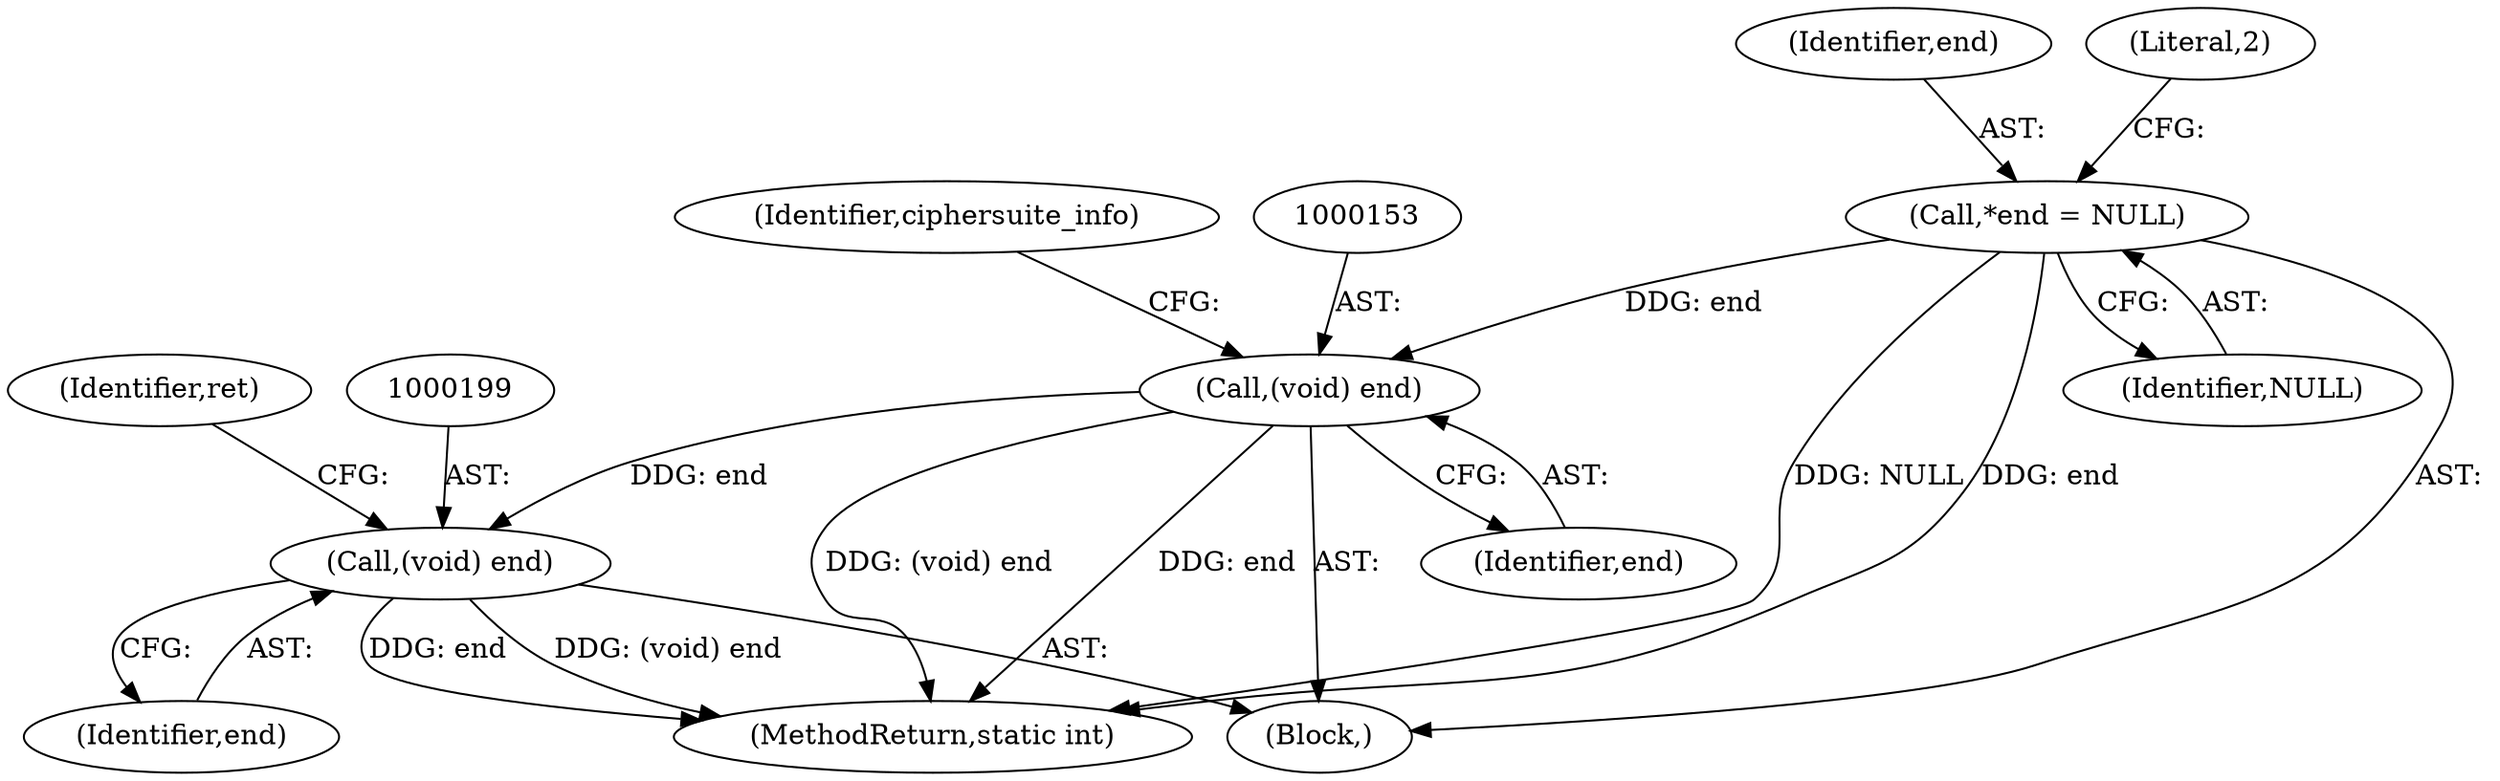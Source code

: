 digraph "0_mbedtls_a1098f81c252b317ad34ea978aea2bc47760b215@pointer" {
"1000198" [label="(Call,(void) end)"];
"1000152" [label="(Call,(void) end)"];
"1000127" [label="(Call,*end = NULL)"];
"1000154" [label="(Identifier,end)"];
"1000198" [label="(Call,(void) end)"];
"1000128" [label="(Identifier,end)"];
"1000131" [label="(Literal,2)"];
"1000204" [label="(Identifier,ret)"];
"1000152" [label="(Call,(void) end)"];
"1000159" [label="(Identifier,ciphersuite_info)"];
"1000112" [label="(Block,)"];
"1000129" [label="(Identifier,NULL)"];
"1000127" [label="(Call,*end = NULL)"];
"1000760" [label="(MethodReturn,static int)"];
"1000200" [label="(Identifier,end)"];
"1000198" -> "1000112"  [label="AST: "];
"1000198" -> "1000200"  [label="CFG: "];
"1000199" -> "1000198"  [label="AST: "];
"1000200" -> "1000198"  [label="AST: "];
"1000204" -> "1000198"  [label="CFG: "];
"1000198" -> "1000760"  [label="DDG: end"];
"1000198" -> "1000760"  [label="DDG: (void) end"];
"1000152" -> "1000198"  [label="DDG: end"];
"1000152" -> "1000112"  [label="AST: "];
"1000152" -> "1000154"  [label="CFG: "];
"1000153" -> "1000152"  [label="AST: "];
"1000154" -> "1000152"  [label="AST: "];
"1000159" -> "1000152"  [label="CFG: "];
"1000152" -> "1000760"  [label="DDG: (void) end"];
"1000152" -> "1000760"  [label="DDG: end"];
"1000127" -> "1000152"  [label="DDG: end"];
"1000127" -> "1000112"  [label="AST: "];
"1000127" -> "1000129"  [label="CFG: "];
"1000128" -> "1000127"  [label="AST: "];
"1000129" -> "1000127"  [label="AST: "];
"1000131" -> "1000127"  [label="CFG: "];
"1000127" -> "1000760"  [label="DDG: NULL"];
"1000127" -> "1000760"  [label="DDG: end"];
}

